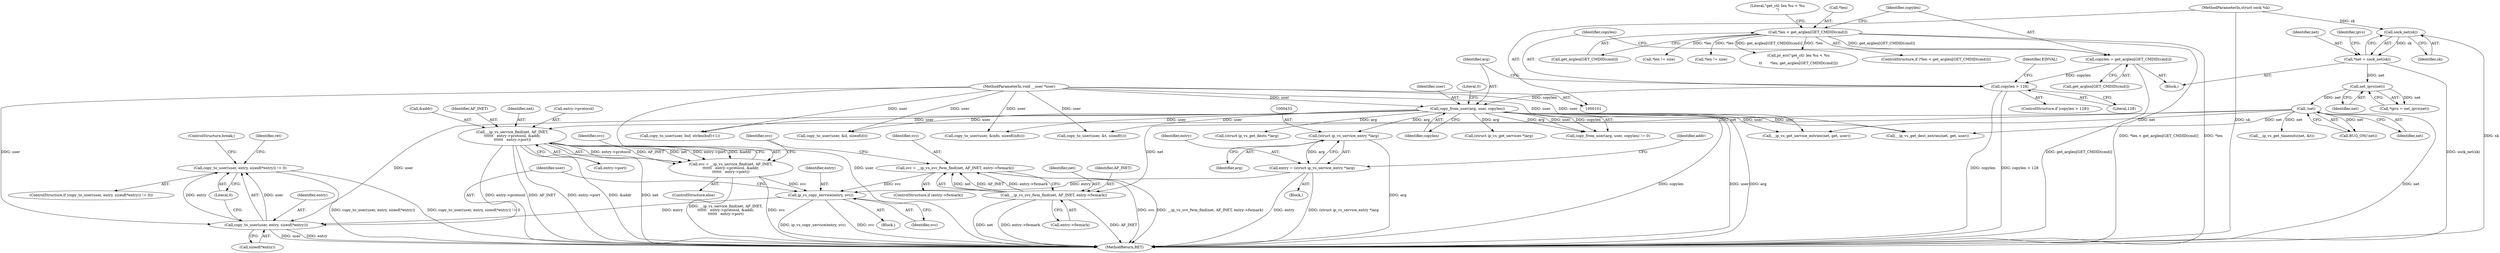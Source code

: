 digraph "0_linux_2d8a041b7bfe1097af21441cb77d6af95f4f4680@API" {
"1000475" [label="(Call,copy_to_user(user, entry, sizeof(*entry)) != 0)"];
"1000476" [label="(Call,copy_to_user(user, entry, sizeof(*entry)))"];
"1000179" [label="(Call,copy_from_user(arg, user, copylen))"];
"1000104" [label="(MethodParameterIn,void __user *user)"];
"1000171" [label="(Call,copylen > 128)"];
"1000164" [label="(Call,copylen = get_arglen[GET_CMDID(cmd)])"];
"1000145" [label="(Call,*len < get_arglen[GET_CMDID(cmd)])"];
"1000471" [label="(Call,ip_vs_copy_service(entry, svc))"];
"1000430" [label="(Call,entry = (struct ip_vs_service_entry *)arg)"];
"1000432" [label="(Call,(struct ip_vs_service_entry *)arg)"];
"1000446" [label="(Call,svc = __ip_vs_svc_fwm_find(net, AF_INET, entry->fwmark))"];
"1000448" [label="(Call,__ip_vs_svc_fwm_find(net, AF_INET, entry->fwmark))"];
"1000124" [label="(Call,!net)"];
"1000121" [label="(Call,net_ipvs(net))"];
"1000114" [label="(Call,*net = sock_net(sk))"];
"1000116" [label="(Call,sock_net(sk))"];
"1000102" [label="(MethodParameterIn,struct sock *sk)"];
"1000455" [label="(Call,svc = __ip_vs_service_find(net, AF_INET,\n\t\t\t\t\t\t   entry->protocol, &addr,\n\t\t\t\t\t\t   entry->port))"];
"1000457" [label="(Call,__ip_vs_service_find(net, AF_INET,\n\t\t\t\t\t\t   entry->protocol, &addr,\n\t\t\t\t\t\t   entry->port))"];
"1000121" [label="(Call,net_ipvs(net))"];
"1000479" [label="(Call,sizeof(*entry))"];
"1000477" [label="(Identifier,user)"];
"1000449" [label="(Identifier,net)"];
"1000492" [label="(ControlStructure,break;)"];
"1000104" [label="(MethodParameterIn,void __user *user)"];
"1000153" [label="(Call,pr_err(\"get_ctl: len %u < %u\n\",\n\t\t       *len, get_arglen[GET_CMDID(cmd)]))"];
"1000431" [label="(Identifier,entry)"];
"1000451" [label="(Call,entry->fwmark)"];
"1000476" [label="(Call,copy_to_user(user, entry, sizeof(*entry)))"];
"1000478" [label="(Identifier,entry)"];
"1000179" [label="(Call,copy_from_user(arg, user, copylen))"];
"1000124" [label="(Call,!net)"];
"1000148" [label="(Call,get_arglen[GET_CMDID(cmd)])"];
"1000434" [label="(Identifier,arg)"];
"1000172" [label="(Identifier,copylen)"];
"1000430" [label="(Call,entry = (struct ip_vs_service_entry *)arg)"];
"1000183" [label="(Literal,0)"];
"1000473" [label="(Identifier,svc)"];
"1000442" [label="(ControlStructure,if (entry->fwmark))"];
"1000552" [label="(Call,copy_to_user(user, &t, sizeof(t)))"];
"1000450" [label="(Identifier,AF_INET)"];
"1000114" [label="(Call,*net = sock_net(sk))"];
"1000178" [label="(Call,copy_from_user(arg, user, copylen) != 0)"];
"1000145" [label="(Call,*len < get_arglen[GET_CMDID(cmd)])"];
"1000106" [label="(Block,)"];
"1000146" [label="(Call,*len)"];
"1000180" [label="(Identifier,arg)"];
"1000164" [label="(Call,copylen = get_arglen[GET_CMDID(cmd)])"];
"1000115" [label="(Identifier,net)"];
"1000459" [label="(Identifier,AF_INET)"];
"1000171" [label="(Call,copylen > 128)"];
"1000325" [label="(Call,copy_to_user(user, buf, strlen(buf)+1))"];
"1000532" [label="(Call,__ip_vs_get_dest_entries(net, get, user))"];
"1000474" [label="(ControlStructure,if (copy_to_user(user, entry, sizeof(*entry)) != 0))"];
"1000515" [label="(Call,*len != size)"];
"1000176" [label="(Identifier,EINVAL)"];
"1000122" [label="(Identifier,net)"];
"1000437" [label="(Identifier,addr)"];
"1000575" [label="(MethodReturn,RET)"];
"1000469" [label="(Identifier,svc)"];
"1000286" [label="(Call,copy_to_user(user, &d, sizeof(d)))"];
"1000482" [label="(Literal,0)"];
"1000420" [label="(Call,__ip_vs_get_service_entries(net, get, user))"];
"1000455" [label="(Call,svc = __ip_vs_service_find(net, AF_INET,\n\t\t\t\t\t\t   entry->protocol, &addr,\n\t\t\t\t\t\t   entry->port))"];
"1000546" [label="(Call,__ip_vs_get_timeouts(net, &t))"];
"1000465" [label="(Call,entry->port)"];
"1000457" [label="(Call,__ip_vs_service_find(net, AF_INET,\n\t\t\t\t\t\t   entry->protocol, &addr,\n\t\t\t\t\t\t   entry->port))"];
"1000102" [label="(MethodParameterIn,struct sock *sk)"];
"1000454" [label="(ControlStructure,else)"];
"1000116" [label="(Call,sock_net(sk))"];
"1000458" [label="(Identifier,net)"];
"1000472" [label="(Identifier,entry)"];
"1000181" [label="(Identifier,user)"];
"1000403" [label="(Call,*len != size)"];
"1000470" [label="(Block,)"];
"1000369" [label="(Call,copy_to_user(user, &info, sizeof(info)))"];
"1000448" [label="(Call,__ip_vs_svc_fwm_find(net, AF_INET, entry->fwmark))"];
"1000144" [label="(ControlStructure,if (*len < get_arglen[GET_CMDID(cmd)]))"];
"1000119" [label="(Call,*ipvs = net_ipvs(net))"];
"1000471" [label="(Call,ip_vs_copy_service(entry, svc))"];
"1000120" [label="(Identifier,ipvs)"];
"1000117" [label="(Identifier,sk)"];
"1000456" [label="(Identifier,svc)"];
"1000426" [label="(Block,)"];
"1000154" [label="(Literal,\"get_ctl: len %u < %u\n\")"];
"1000499" [label="(Call,(struct ip_vs_get_dests *)arg)"];
"1000460" [label="(Call,entry->protocol)"];
"1000182" [label="(Identifier,copylen)"];
"1000123" [label="(Call,BUG_ON(!net))"];
"1000166" [label="(Call,get_arglen[GET_CMDID(cmd)])"];
"1000432" [label="(Call,(struct ip_vs_service_entry *)arg)"];
"1000387" [label="(Call,(struct ip_vs_get_services *)arg)"];
"1000447" [label="(Identifier,svc)"];
"1000165" [label="(Identifier,copylen)"];
"1000484" [label="(Identifier,ret)"];
"1000446" [label="(Call,svc = __ip_vs_svc_fwm_find(net, AF_INET, entry->fwmark))"];
"1000125" [label="(Identifier,net)"];
"1000463" [label="(Call,&addr)"];
"1000170" [label="(ControlStructure,if (copylen > 128))"];
"1000173" [label="(Literal,128)"];
"1000475" [label="(Call,copy_to_user(user, entry, sizeof(*entry)) != 0)"];
"1000475" -> "1000474"  [label="AST: "];
"1000475" -> "1000482"  [label="CFG: "];
"1000476" -> "1000475"  [label="AST: "];
"1000482" -> "1000475"  [label="AST: "];
"1000484" -> "1000475"  [label="CFG: "];
"1000492" -> "1000475"  [label="CFG: "];
"1000475" -> "1000575"  [label="DDG: copy_to_user(user, entry, sizeof(*entry))"];
"1000475" -> "1000575"  [label="DDG: copy_to_user(user, entry, sizeof(*entry)) != 0"];
"1000476" -> "1000475"  [label="DDG: user"];
"1000476" -> "1000475"  [label="DDG: entry"];
"1000476" -> "1000479"  [label="CFG: "];
"1000477" -> "1000476"  [label="AST: "];
"1000478" -> "1000476"  [label="AST: "];
"1000479" -> "1000476"  [label="AST: "];
"1000482" -> "1000476"  [label="CFG: "];
"1000476" -> "1000575"  [label="DDG: user"];
"1000476" -> "1000575"  [label="DDG: entry"];
"1000179" -> "1000476"  [label="DDG: user"];
"1000104" -> "1000476"  [label="DDG: user"];
"1000471" -> "1000476"  [label="DDG: entry"];
"1000179" -> "1000178"  [label="AST: "];
"1000179" -> "1000182"  [label="CFG: "];
"1000180" -> "1000179"  [label="AST: "];
"1000181" -> "1000179"  [label="AST: "];
"1000182" -> "1000179"  [label="AST: "];
"1000183" -> "1000179"  [label="CFG: "];
"1000179" -> "1000575"  [label="DDG: copylen"];
"1000179" -> "1000575"  [label="DDG: user"];
"1000179" -> "1000575"  [label="DDG: arg"];
"1000179" -> "1000178"  [label="DDG: arg"];
"1000179" -> "1000178"  [label="DDG: user"];
"1000179" -> "1000178"  [label="DDG: copylen"];
"1000104" -> "1000179"  [label="DDG: user"];
"1000171" -> "1000179"  [label="DDG: copylen"];
"1000179" -> "1000286"  [label="DDG: user"];
"1000179" -> "1000325"  [label="DDG: user"];
"1000179" -> "1000369"  [label="DDG: user"];
"1000179" -> "1000387"  [label="DDG: arg"];
"1000179" -> "1000420"  [label="DDG: user"];
"1000179" -> "1000432"  [label="DDG: arg"];
"1000179" -> "1000499"  [label="DDG: arg"];
"1000179" -> "1000532"  [label="DDG: user"];
"1000179" -> "1000552"  [label="DDG: user"];
"1000104" -> "1000101"  [label="AST: "];
"1000104" -> "1000575"  [label="DDG: user"];
"1000104" -> "1000286"  [label="DDG: user"];
"1000104" -> "1000325"  [label="DDG: user"];
"1000104" -> "1000369"  [label="DDG: user"];
"1000104" -> "1000420"  [label="DDG: user"];
"1000104" -> "1000532"  [label="DDG: user"];
"1000104" -> "1000552"  [label="DDG: user"];
"1000171" -> "1000170"  [label="AST: "];
"1000171" -> "1000173"  [label="CFG: "];
"1000172" -> "1000171"  [label="AST: "];
"1000173" -> "1000171"  [label="AST: "];
"1000176" -> "1000171"  [label="CFG: "];
"1000180" -> "1000171"  [label="CFG: "];
"1000171" -> "1000575"  [label="DDG: copylen"];
"1000171" -> "1000575"  [label="DDG: copylen > 128"];
"1000164" -> "1000171"  [label="DDG: copylen"];
"1000164" -> "1000106"  [label="AST: "];
"1000164" -> "1000166"  [label="CFG: "];
"1000165" -> "1000164"  [label="AST: "];
"1000166" -> "1000164"  [label="AST: "];
"1000172" -> "1000164"  [label="CFG: "];
"1000164" -> "1000575"  [label="DDG: get_arglen[GET_CMDID(cmd)]"];
"1000145" -> "1000164"  [label="DDG: get_arglen[GET_CMDID(cmd)]"];
"1000145" -> "1000144"  [label="AST: "];
"1000145" -> "1000148"  [label="CFG: "];
"1000146" -> "1000145"  [label="AST: "];
"1000148" -> "1000145"  [label="AST: "];
"1000154" -> "1000145"  [label="CFG: "];
"1000165" -> "1000145"  [label="CFG: "];
"1000145" -> "1000575"  [label="DDG: *len < get_arglen[GET_CMDID(cmd)]"];
"1000145" -> "1000575"  [label="DDG: *len"];
"1000145" -> "1000153"  [label="DDG: *len"];
"1000145" -> "1000153"  [label="DDG: get_arglen[GET_CMDID(cmd)]"];
"1000145" -> "1000403"  [label="DDG: *len"];
"1000145" -> "1000515"  [label="DDG: *len"];
"1000471" -> "1000470"  [label="AST: "];
"1000471" -> "1000473"  [label="CFG: "];
"1000472" -> "1000471"  [label="AST: "];
"1000473" -> "1000471"  [label="AST: "];
"1000477" -> "1000471"  [label="CFG: "];
"1000471" -> "1000575"  [label="DDG: svc"];
"1000471" -> "1000575"  [label="DDG: ip_vs_copy_service(entry, svc)"];
"1000430" -> "1000471"  [label="DDG: entry"];
"1000446" -> "1000471"  [label="DDG: svc"];
"1000455" -> "1000471"  [label="DDG: svc"];
"1000430" -> "1000426"  [label="AST: "];
"1000430" -> "1000432"  [label="CFG: "];
"1000431" -> "1000430"  [label="AST: "];
"1000432" -> "1000430"  [label="AST: "];
"1000437" -> "1000430"  [label="CFG: "];
"1000430" -> "1000575"  [label="DDG: (struct ip_vs_service_entry *)arg"];
"1000430" -> "1000575"  [label="DDG: entry"];
"1000432" -> "1000430"  [label="DDG: arg"];
"1000432" -> "1000434"  [label="CFG: "];
"1000433" -> "1000432"  [label="AST: "];
"1000434" -> "1000432"  [label="AST: "];
"1000432" -> "1000575"  [label="DDG: arg"];
"1000446" -> "1000442"  [label="AST: "];
"1000446" -> "1000448"  [label="CFG: "];
"1000447" -> "1000446"  [label="AST: "];
"1000448" -> "1000446"  [label="AST: "];
"1000469" -> "1000446"  [label="CFG: "];
"1000446" -> "1000575"  [label="DDG: svc"];
"1000446" -> "1000575"  [label="DDG: __ip_vs_svc_fwm_find(net, AF_INET, entry->fwmark)"];
"1000448" -> "1000446"  [label="DDG: net"];
"1000448" -> "1000446"  [label="DDG: AF_INET"];
"1000448" -> "1000446"  [label="DDG: entry->fwmark"];
"1000448" -> "1000451"  [label="CFG: "];
"1000449" -> "1000448"  [label="AST: "];
"1000450" -> "1000448"  [label="AST: "];
"1000451" -> "1000448"  [label="AST: "];
"1000448" -> "1000575"  [label="DDG: AF_INET"];
"1000448" -> "1000575"  [label="DDG: net"];
"1000448" -> "1000575"  [label="DDG: entry->fwmark"];
"1000124" -> "1000448"  [label="DDG: net"];
"1000124" -> "1000123"  [label="AST: "];
"1000124" -> "1000125"  [label="CFG: "];
"1000125" -> "1000124"  [label="AST: "];
"1000123" -> "1000124"  [label="CFG: "];
"1000124" -> "1000575"  [label="DDG: net"];
"1000124" -> "1000123"  [label="DDG: net"];
"1000121" -> "1000124"  [label="DDG: net"];
"1000124" -> "1000420"  [label="DDG: net"];
"1000124" -> "1000457"  [label="DDG: net"];
"1000124" -> "1000532"  [label="DDG: net"];
"1000124" -> "1000546"  [label="DDG: net"];
"1000121" -> "1000119"  [label="AST: "];
"1000121" -> "1000122"  [label="CFG: "];
"1000122" -> "1000121"  [label="AST: "];
"1000119" -> "1000121"  [label="CFG: "];
"1000121" -> "1000119"  [label="DDG: net"];
"1000114" -> "1000121"  [label="DDG: net"];
"1000114" -> "1000106"  [label="AST: "];
"1000114" -> "1000116"  [label="CFG: "];
"1000115" -> "1000114"  [label="AST: "];
"1000116" -> "1000114"  [label="AST: "];
"1000120" -> "1000114"  [label="CFG: "];
"1000114" -> "1000575"  [label="DDG: sock_net(sk)"];
"1000116" -> "1000114"  [label="DDG: sk"];
"1000116" -> "1000117"  [label="CFG: "];
"1000117" -> "1000116"  [label="AST: "];
"1000116" -> "1000575"  [label="DDG: sk"];
"1000102" -> "1000116"  [label="DDG: sk"];
"1000102" -> "1000101"  [label="AST: "];
"1000102" -> "1000575"  [label="DDG: sk"];
"1000455" -> "1000454"  [label="AST: "];
"1000455" -> "1000457"  [label="CFG: "];
"1000456" -> "1000455"  [label="AST: "];
"1000457" -> "1000455"  [label="AST: "];
"1000469" -> "1000455"  [label="CFG: "];
"1000455" -> "1000575"  [label="DDG: __ip_vs_service_find(net, AF_INET,\n\t\t\t\t\t\t   entry->protocol, &addr,\n\t\t\t\t\t\t   entry->port)"];
"1000455" -> "1000575"  [label="DDG: svc"];
"1000457" -> "1000455"  [label="DDG: entry->protocol"];
"1000457" -> "1000455"  [label="DDG: AF_INET"];
"1000457" -> "1000455"  [label="DDG: net"];
"1000457" -> "1000455"  [label="DDG: entry->port"];
"1000457" -> "1000455"  [label="DDG: &addr"];
"1000457" -> "1000465"  [label="CFG: "];
"1000458" -> "1000457"  [label="AST: "];
"1000459" -> "1000457"  [label="AST: "];
"1000460" -> "1000457"  [label="AST: "];
"1000463" -> "1000457"  [label="AST: "];
"1000465" -> "1000457"  [label="AST: "];
"1000457" -> "1000575"  [label="DDG: entry->protocol"];
"1000457" -> "1000575"  [label="DDG: AF_INET"];
"1000457" -> "1000575"  [label="DDG: entry->port"];
"1000457" -> "1000575"  [label="DDG: &addr"];
"1000457" -> "1000575"  [label="DDG: net"];
}
